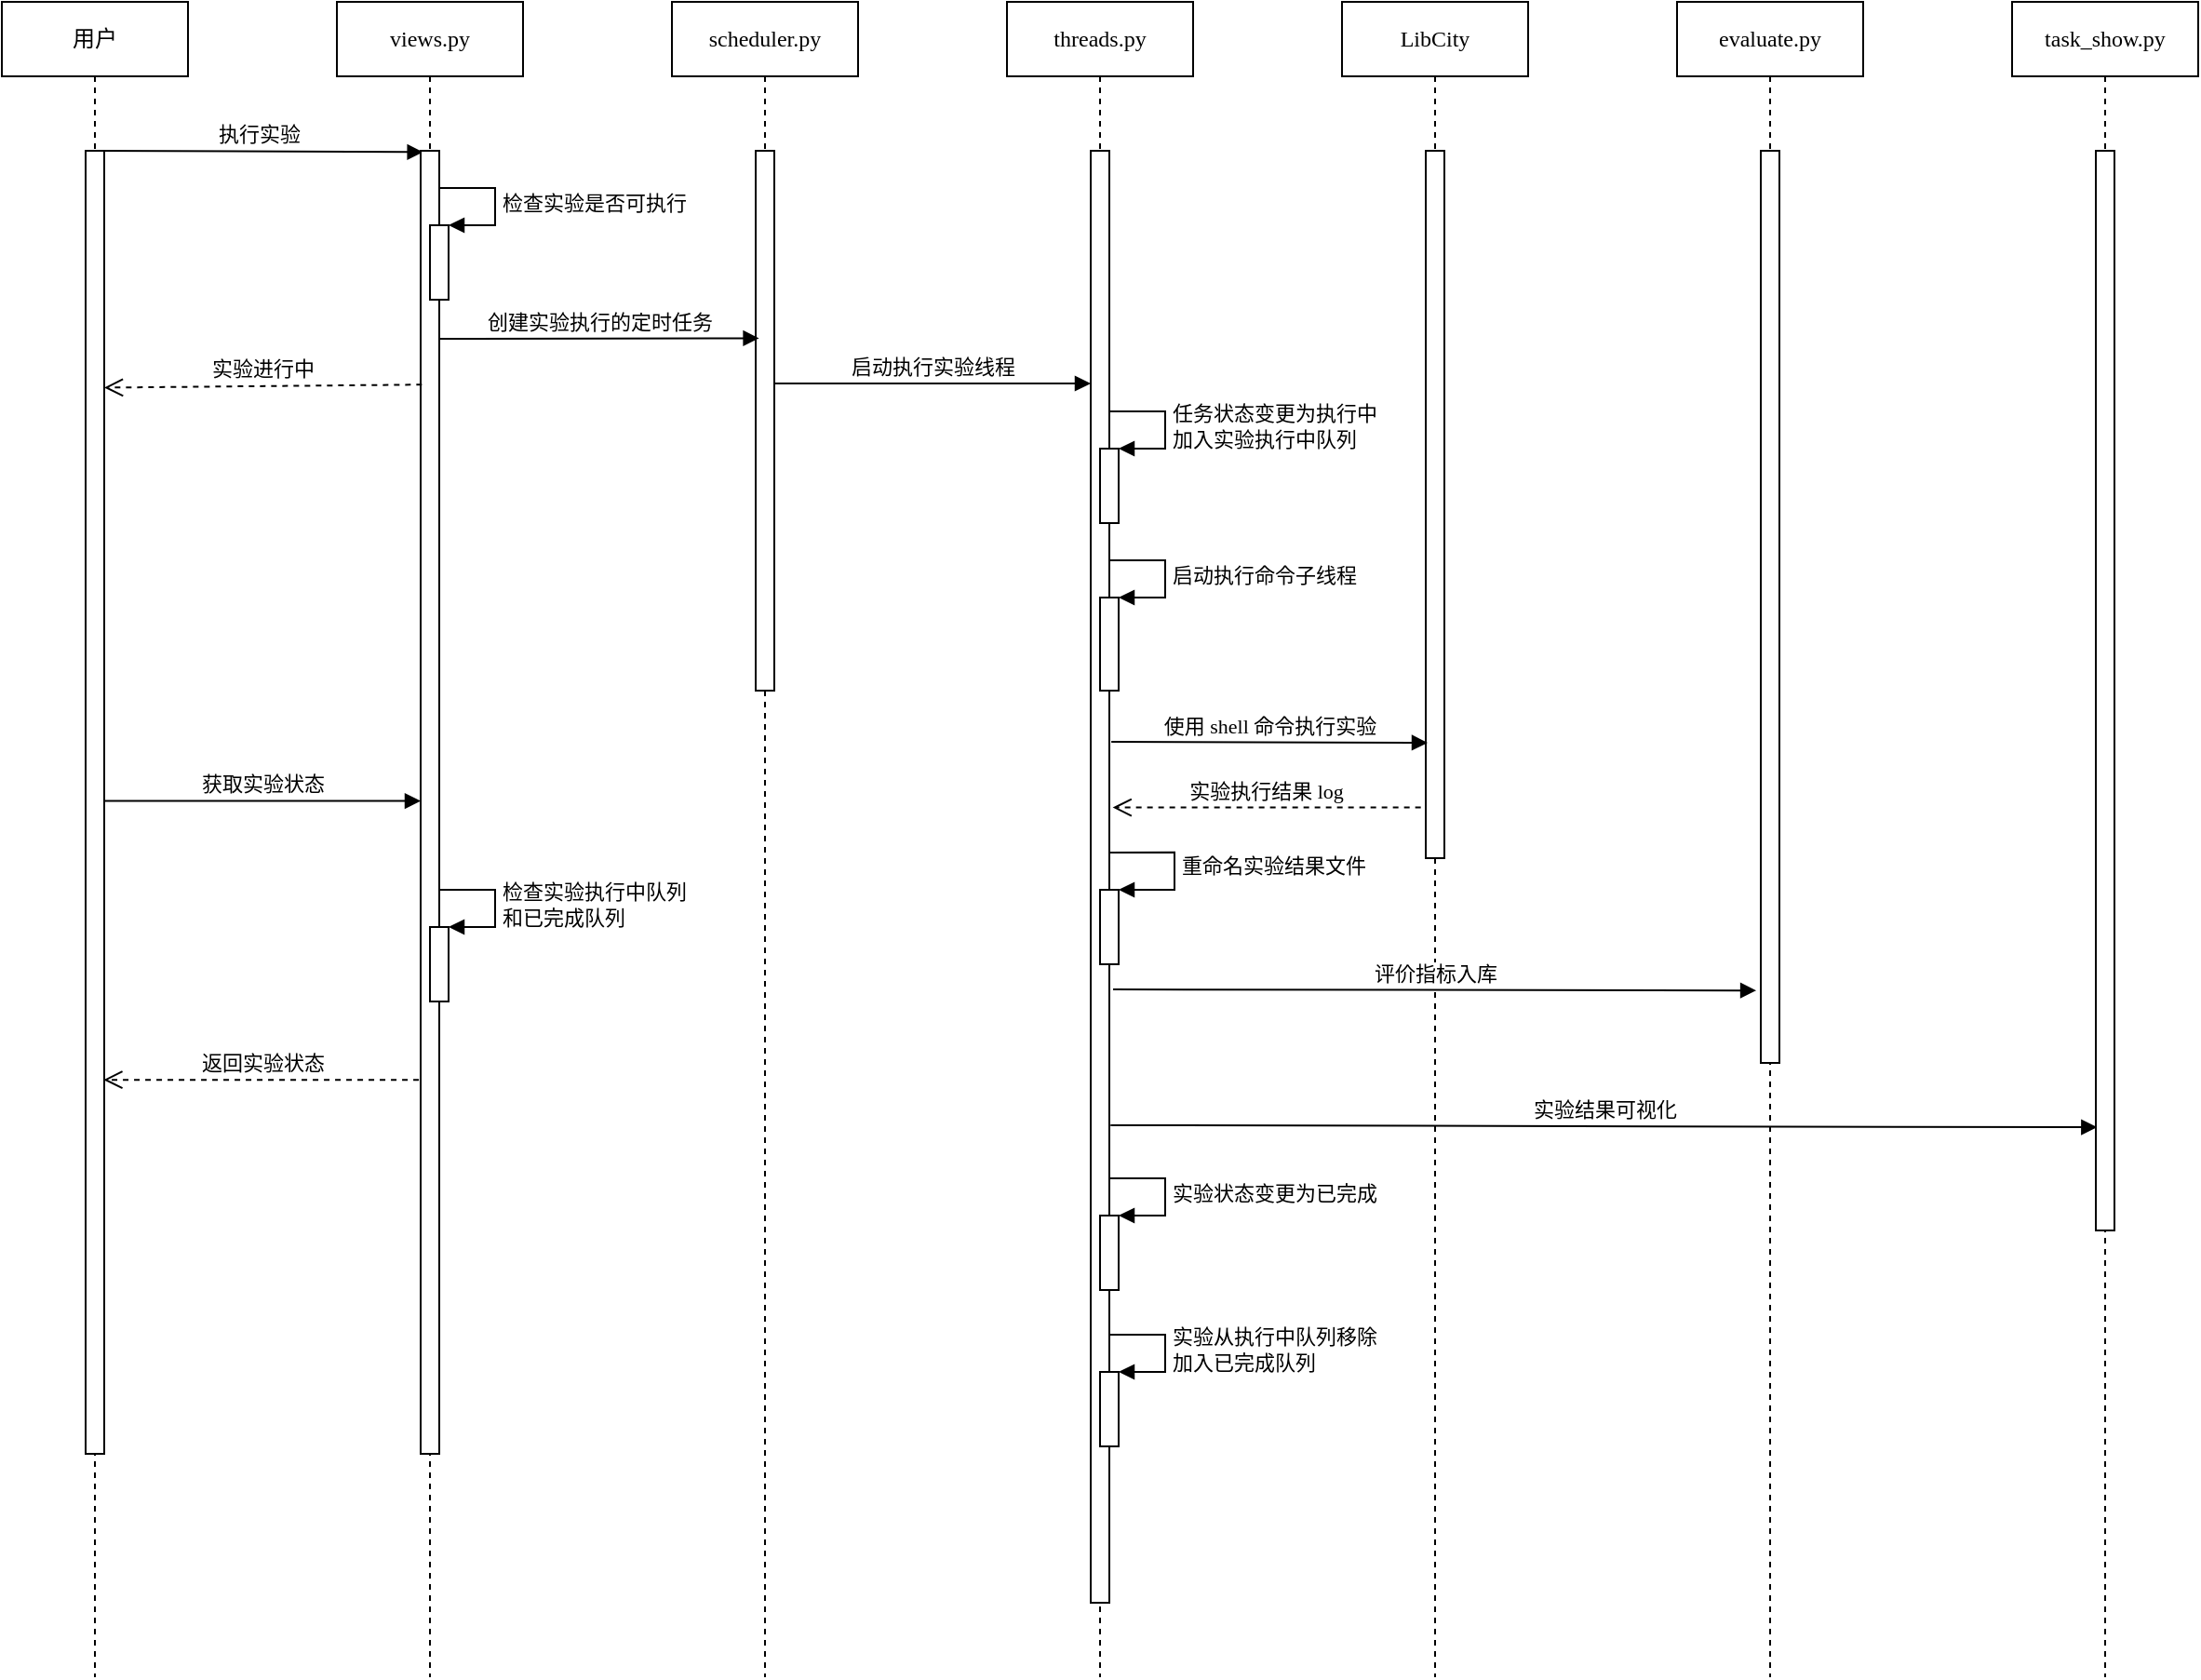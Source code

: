 <mxfile version="18.1.2" type="github">
  <diagram id="PCfnDLZK6HnBV_jckZQh" name="第 1 页">
    <mxGraphModel dx="1473" dy="827" grid="1" gridSize="10" guides="1" tooltips="1" connect="1" arrows="1" fold="1" page="1" pageScale="1" pageWidth="1654" pageHeight="2336" math="0" shadow="0">
      <root>
        <mxCell id="0" />
        <mxCell id="1" parent="0" />
        <mxCell id="72RtoMBZ0ZQ-LGSJFhhX-1" value="用户" style="shape=umlLifeline;perimeter=lifelinePerimeter;whiteSpace=wrap;html=1;container=1;collapsible=0;recursiveResize=0;outlineConnect=0;fontFamily=Comic Sans MS;" vertex="1" parent="1">
          <mxGeometry x="100" y="100" width="100" height="900" as="geometry" />
        </mxCell>
        <mxCell id="72RtoMBZ0ZQ-LGSJFhhX-2" value="" style="html=1;points=[];perimeter=orthogonalPerimeter;fontFamily=Comic Sans MS;" vertex="1" parent="72RtoMBZ0ZQ-LGSJFhhX-1">
          <mxGeometry x="45" y="80" width="10" height="700" as="geometry" />
        </mxCell>
        <mxCell id="72RtoMBZ0ZQ-LGSJFhhX-6" value="执行实验" style="html=1;verticalAlign=bottom;endArrow=block;rounded=0;fontFamily=Comic Sans MS;entryX=0.133;entryY=0.001;entryDx=0;entryDy=0;entryPerimeter=0;" edge="1" parent="72RtoMBZ0ZQ-LGSJFhhX-1" target="72RtoMBZ0ZQ-LGSJFhhX-4">
          <mxGeometry width="80" relative="1" as="geometry">
            <mxPoint x="50" y="80" as="sourcePoint" />
            <mxPoint x="220" y="80" as="targetPoint" />
          </mxGeometry>
        </mxCell>
        <mxCell id="72RtoMBZ0ZQ-LGSJFhhX-3" value="views.py" style="shape=umlLifeline;perimeter=lifelinePerimeter;whiteSpace=wrap;html=1;container=1;collapsible=0;recursiveResize=0;outlineConnect=0;fontFamily=Comic Sans MS;" vertex="1" parent="1">
          <mxGeometry x="280" y="100" width="100" height="900" as="geometry" />
        </mxCell>
        <mxCell id="72RtoMBZ0ZQ-LGSJFhhX-4" value="" style="html=1;points=[];perimeter=orthogonalPerimeter;fontFamily=Comic Sans MS;" vertex="1" parent="72RtoMBZ0ZQ-LGSJFhhX-3">
          <mxGeometry x="45" y="80" width="10" height="700" as="geometry" />
        </mxCell>
        <mxCell id="72RtoMBZ0ZQ-LGSJFhhX-24" value="" style="html=1;points=[];perimeter=orthogonalPerimeter;fontFamily=Comic Sans MS;" vertex="1" parent="72RtoMBZ0ZQ-LGSJFhhX-3">
          <mxGeometry x="50" y="120" width="10" height="40" as="geometry" />
        </mxCell>
        <mxCell id="72RtoMBZ0ZQ-LGSJFhhX-25" value="检查实验是否可执行" style="edgeStyle=orthogonalEdgeStyle;html=1;align=left;spacingLeft=2;endArrow=block;rounded=0;entryX=1;entryY=0;fontFamily=Comic Sans MS;" edge="1" target="72RtoMBZ0ZQ-LGSJFhhX-24" parent="72RtoMBZ0ZQ-LGSJFhhX-3">
          <mxGeometry relative="1" as="geometry">
            <mxPoint x="55" y="100" as="sourcePoint" />
            <Array as="points">
              <mxPoint x="85" y="100" />
            </Array>
          </mxGeometry>
        </mxCell>
        <mxCell id="72RtoMBZ0ZQ-LGSJFhhX-70" value="" style="html=1;points=[];perimeter=orthogonalPerimeter;fontFamily=Comic Sans MS;" vertex="1" parent="72RtoMBZ0ZQ-LGSJFhhX-3">
          <mxGeometry x="50" y="497" width="10" height="40" as="geometry" />
        </mxCell>
        <mxCell id="72RtoMBZ0ZQ-LGSJFhhX-71" value="检查实验执行中队列&lt;br&gt;和已完成队列" style="edgeStyle=orthogonalEdgeStyle;html=1;align=left;spacingLeft=2;endArrow=block;rounded=0;entryX=1;entryY=0;fontFamily=Comic Sans MS;" edge="1" target="72RtoMBZ0ZQ-LGSJFhhX-70" parent="72RtoMBZ0ZQ-LGSJFhhX-3">
          <mxGeometry relative="1" as="geometry">
            <mxPoint x="55" y="477" as="sourcePoint" />
            <Array as="points">
              <mxPoint x="85" y="477" />
            </Array>
          </mxGeometry>
        </mxCell>
        <mxCell id="72RtoMBZ0ZQ-LGSJFhhX-9" value="scheduler.py" style="shape=umlLifeline;perimeter=lifelinePerimeter;whiteSpace=wrap;html=1;container=1;collapsible=0;recursiveResize=0;outlineConnect=0;fontFamily=Comic Sans MS;" vertex="1" parent="1">
          <mxGeometry x="460" y="100" width="100" height="900" as="geometry" />
        </mxCell>
        <mxCell id="72RtoMBZ0ZQ-LGSJFhhX-10" value="" style="html=1;points=[];perimeter=orthogonalPerimeter;fontFamily=Comic Sans MS;" vertex="1" parent="72RtoMBZ0ZQ-LGSJFhhX-9">
          <mxGeometry x="45" y="80" width="10" height="290" as="geometry" />
        </mxCell>
        <mxCell id="72RtoMBZ0ZQ-LGSJFhhX-20" value="启动执行实验线程" style="html=1;verticalAlign=bottom;endArrow=block;rounded=0;fontFamily=Comic Sans MS;" edge="1" parent="72RtoMBZ0ZQ-LGSJFhhX-9">
          <mxGeometry width="80" relative="1" as="geometry">
            <mxPoint x="55" y="205" as="sourcePoint" />
            <mxPoint x="225" y="205" as="targetPoint" />
          </mxGeometry>
        </mxCell>
        <mxCell id="72RtoMBZ0ZQ-LGSJFhhX-12" value="threads.py" style="shape=umlLifeline;perimeter=lifelinePerimeter;whiteSpace=wrap;html=1;container=1;collapsible=0;recursiveResize=0;outlineConnect=0;fontFamily=Comic Sans MS;" vertex="1" parent="1">
          <mxGeometry x="640" y="100" width="100" height="900" as="geometry" />
        </mxCell>
        <mxCell id="72RtoMBZ0ZQ-LGSJFhhX-13" value="" style="html=1;points=[];perimeter=orthogonalPerimeter;fontFamily=Comic Sans MS;" vertex="1" parent="72RtoMBZ0ZQ-LGSJFhhX-12">
          <mxGeometry x="45" y="80" width="10" height="780" as="geometry" />
        </mxCell>
        <mxCell id="72RtoMBZ0ZQ-LGSJFhhX-29" value="" style="html=1;points=[];perimeter=orthogonalPerimeter;fontFamily=Comic Sans MS;" vertex="1" parent="72RtoMBZ0ZQ-LGSJFhhX-12">
          <mxGeometry x="50" y="240" width="10" height="40" as="geometry" />
        </mxCell>
        <mxCell id="72RtoMBZ0ZQ-LGSJFhhX-30" value="任务状态变更为执行中&lt;br&gt;加入实验执行中队列" style="edgeStyle=orthogonalEdgeStyle;html=1;align=left;spacingLeft=2;endArrow=block;rounded=0;entryX=1;entryY=0;fontFamily=Comic Sans MS;" edge="1" target="72RtoMBZ0ZQ-LGSJFhhX-29" parent="72RtoMBZ0ZQ-LGSJFhhX-12">
          <mxGeometry relative="1" as="geometry">
            <mxPoint x="55" y="220" as="sourcePoint" />
            <Array as="points">
              <mxPoint x="85" y="220" />
            </Array>
          </mxGeometry>
        </mxCell>
        <mxCell id="72RtoMBZ0ZQ-LGSJFhhX-31" value="" style="html=1;points=[];perimeter=orthogonalPerimeter;fontFamily=Comic Sans MS;" vertex="1" parent="72RtoMBZ0ZQ-LGSJFhhX-12">
          <mxGeometry x="50" y="320" width="10" height="50" as="geometry" />
        </mxCell>
        <mxCell id="72RtoMBZ0ZQ-LGSJFhhX-32" value="启动执行命令子线程" style="edgeStyle=orthogonalEdgeStyle;html=1;align=left;spacingLeft=2;endArrow=block;rounded=0;entryX=1;entryY=0;fontFamily=Comic Sans MS;" edge="1" target="72RtoMBZ0ZQ-LGSJFhhX-31" parent="72RtoMBZ0ZQ-LGSJFhhX-12">
          <mxGeometry relative="1" as="geometry">
            <mxPoint x="55" y="300" as="sourcePoint" />
            <Array as="points">
              <mxPoint x="85" y="300" />
            </Array>
          </mxGeometry>
        </mxCell>
        <mxCell id="72RtoMBZ0ZQ-LGSJFhhX-39" value="" style="html=1;points=[];perimeter=orthogonalPerimeter;fontFamily=Comic Sans MS;" vertex="1" parent="72RtoMBZ0ZQ-LGSJFhhX-12">
          <mxGeometry x="50" y="477" width="10" height="40" as="geometry" />
        </mxCell>
        <mxCell id="72RtoMBZ0ZQ-LGSJFhhX-40" value="重命名实验结果文件" style="edgeStyle=orthogonalEdgeStyle;html=1;align=left;spacingLeft=2;endArrow=block;rounded=0;entryX=1;entryY=0;fontFamily=Comic Sans MS;exitX=0.952;exitY=0.611;exitDx=0;exitDy=0;exitPerimeter=0;" edge="1" target="72RtoMBZ0ZQ-LGSJFhhX-39" parent="72RtoMBZ0ZQ-LGSJFhhX-12">
          <mxGeometry relative="1" as="geometry">
            <mxPoint x="54.52" y="456.94" as="sourcePoint" />
            <Array as="points">
              <mxPoint x="90" y="457" />
              <mxPoint x="90" y="477" />
            </Array>
          </mxGeometry>
        </mxCell>
        <mxCell id="72RtoMBZ0ZQ-LGSJFhhX-63" value="" style="html=1;points=[];perimeter=orthogonalPerimeter;fontFamily=Comic Sans MS;" vertex="1" parent="72RtoMBZ0ZQ-LGSJFhhX-12">
          <mxGeometry x="50" y="652" width="10" height="40" as="geometry" />
        </mxCell>
        <mxCell id="72RtoMBZ0ZQ-LGSJFhhX-64" value="实验状态变更为已完成&lt;br&gt;" style="edgeStyle=orthogonalEdgeStyle;html=1;align=left;spacingLeft=2;endArrow=block;rounded=0;entryX=1;entryY=0;fontFamily=Comic Sans MS;" edge="1" target="72RtoMBZ0ZQ-LGSJFhhX-63" parent="72RtoMBZ0ZQ-LGSJFhhX-12">
          <mxGeometry relative="1" as="geometry">
            <mxPoint x="55" y="632" as="sourcePoint" />
            <Array as="points">
              <mxPoint x="85" y="632" />
            </Array>
          </mxGeometry>
        </mxCell>
        <mxCell id="72RtoMBZ0ZQ-LGSJFhhX-67" value="" style="html=1;points=[];perimeter=orthogonalPerimeter;fontFamily=Comic Sans MS;" vertex="1" parent="72RtoMBZ0ZQ-LGSJFhhX-12">
          <mxGeometry x="50" y="736" width="10" height="40" as="geometry" />
        </mxCell>
        <mxCell id="72RtoMBZ0ZQ-LGSJFhhX-68" value="实验从执行中队列移除&lt;br&gt;加入已完成队列" style="edgeStyle=orthogonalEdgeStyle;html=1;align=left;spacingLeft=2;endArrow=block;rounded=0;entryX=1;entryY=0;fontFamily=Comic Sans MS;" edge="1" target="72RtoMBZ0ZQ-LGSJFhhX-67" parent="72RtoMBZ0ZQ-LGSJFhhX-12">
          <mxGeometry relative="1" as="geometry">
            <mxPoint x="55" y="716" as="sourcePoint" />
            <Array as="points">
              <mxPoint x="85" y="716" />
            </Array>
          </mxGeometry>
        </mxCell>
        <mxCell id="72RtoMBZ0ZQ-LGSJFhhX-15" value="LibCity" style="shape=umlLifeline;perimeter=lifelinePerimeter;whiteSpace=wrap;html=1;container=1;collapsible=0;recursiveResize=0;outlineConnect=0;fontFamily=Comic Sans MS;" vertex="1" parent="1">
          <mxGeometry x="820" y="100" width="100" height="900" as="geometry" />
        </mxCell>
        <mxCell id="72RtoMBZ0ZQ-LGSJFhhX-16" value="" style="html=1;points=[];perimeter=orthogonalPerimeter;fontFamily=Comic Sans MS;" vertex="1" parent="72RtoMBZ0ZQ-LGSJFhhX-15">
          <mxGeometry x="45" y="80" width="10" height="380" as="geometry" />
        </mxCell>
        <mxCell id="72RtoMBZ0ZQ-LGSJFhhX-18" value="创建实验执行的定时任务" style="html=1;verticalAlign=bottom;endArrow=block;rounded=0;entryX=0.18;entryY=0.31;entryDx=0;entryDy=0;entryPerimeter=0;fontFamily=Comic Sans MS;" edge="1" parent="1">
          <mxGeometry width="80" relative="1" as="geometry">
            <mxPoint x="335" y="281" as="sourcePoint" />
            <mxPoint x="506.8" y="280.7" as="targetPoint" />
          </mxGeometry>
        </mxCell>
        <mxCell id="72RtoMBZ0ZQ-LGSJFhhX-21" value="使用 shell 命令执行实验" style="html=1;verticalAlign=bottom;endArrow=block;rounded=0;fontFamily=Comic Sans MS;exitX=1.105;exitY=0.638;exitDx=0;exitDy=0;exitPerimeter=0;" edge="1" parent="1">
          <mxGeometry width="80" relative="1" as="geometry">
            <mxPoint x="696.05" y="497.52" as="sourcePoint" />
            <mxPoint x="866" y="498" as="targetPoint" />
          </mxGeometry>
        </mxCell>
        <mxCell id="72RtoMBZ0ZQ-LGSJFhhX-26" value="实验执行结果 log" style="html=1;verticalAlign=bottom;endArrow=open;dashed=1;endSize=8;rounded=0;fontFamily=Comic Sans MS;exitX=-0.267;exitY=0.64;exitDx=0;exitDy=0;exitPerimeter=0;entryX=1.181;entryY=0.72;entryDx=0;entryDy=0;entryPerimeter=0;" edge="1" parent="1">
          <mxGeometry relative="1" as="geometry">
            <mxPoint x="862.33" y="532.8" as="sourcePoint" />
            <mxPoint x="696.81" y="532.8" as="targetPoint" />
          </mxGeometry>
        </mxCell>
        <mxCell id="72RtoMBZ0ZQ-LGSJFhhX-47" value="实验进行中" style="html=1;verticalAlign=bottom;endArrow=open;dashed=1;endSize=8;rounded=0;fontFamily=Comic Sans MS;entryX=1;entryY=0.256;entryDx=0;entryDy=0;entryPerimeter=0;exitX=0.067;exitY=0.253;exitDx=0;exitDy=0;exitPerimeter=0;" edge="1" parent="1">
          <mxGeometry relative="1" as="geometry">
            <mxPoint x="325.67" y="305.62" as="sourcePoint" />
            <mxPoint x="155" y="307.24" as="targetPoint" />
            <Array as="points" />
          </mxGeometry>
        </mxCell>
        <mxCell id="72RtoMBZ0ZQ-LGSJFhhX-52" value="evaluate.py" style="shape=umlLifeline;perimeter=lifelinePerimeter;whiteSpace=wrap;html=1;container=1;collapsible=0;recursiveResize=0;outlineConnect=0;fontFamily=Comic Sans MS;" vertex="1" parent="1">
          <mxGeometry x="1000" y="100" width="100" height="900" as="geometry" />
        </mxCell>
        <mxCell id="72RtoMBZ0ZQ-LGSJFhhX-53" value="" style="html=1;points=[];perimeter=orthogonalPerimeter;fontFamily=Comic Sans MS;" vertex="1" parent="72RtoMBZ0ZQ-LGSJFhhX-52">
          <mxGeometry x="45" y="80" width="10" height="490" as="geometry" />
        </mxCell>
        <mxCell id="72RtoMBZ0ZQ-LGSJFhhX-55" value="评价指标入库" style="html=1;verticalAlign=bottom;endArrow=block;rounded=0;fontFamily=Comic Sans MS;exitX=1.2;exitY=0.851;exitDx=0;exitDy=0;exitPerimeter=0;entryX=-0.246;entryY=0.852;entryDx=0;entryDy=0;entryPerimeter=0;" edge="1" parent="1">
          <mxGeometry width="80" relative="1" as="geometry">
            <mxPoint x="697" y="630.54" as="sourcePoint" />
            <mxPoint x="1042.54" y="631.08" as="targetPoint" />
          </mxGeometry>
        </mxCell>
        <mxCell id="72RtoMBZ0ZQ-LGSJFhhX-56" value="task_show.py" style="shape=umlLifeline;perimeter=lifelinePerimeter;whiteSpace=wrap;html=1;container=1;collapsible=0;recursiveResize=0;outlineConnect=0;fontFamily=Comic Sans MS;" vertex="1" parent="1">
          <mxGeometry x="1180" y="100" width="100" height="900" as="geometry" />
        </mxCell>
        <mxCell id="72RtoMBZ0ZQ-LGSJFhhX-57" value="" style="html=1;points=[];perimeter=orthogonalPerimeter;fontFamily=Comic Sans MS;" vertex="1" parent="72RtoMBZ0ZQ-LGSJFhhX-56">
          <mxGeometry x="45" y="80" width="10" height="580" as="geometry" />
        </mxCell>
        <mxCell id="72RtoMBZ0ZQ-LGSJFhhX-60" value="实验结果可视化" style="html=1;verticalAlign=bottom;endArrow=block;rounded=0;fontFamily=Comic Sans MS;entryX=0.067;entryY=0.932;entryDx=0;entryDy=0;entryPerimeter=0;exitX=1.067;exitY=0.729;exitDx=0;exitDy=0;exitPerimeter=0;" edge="1" parent="1">
          <mxGeometry width="80" relative="1" as="geometry">
            <mxPoint x="695.67" y="703.46" as="sourcePoint" />
            <mxPoint x="1225.67" y="704.56" as="targetPoint" />
          </mxGeometry>
        </mxCell>
        <mxCell id="72RtoMBZ0ZQ-LGSJFhhX-69" value="获取实验状态" style="html=1;verticalAlign=bottom;endArrow=block;rounded=0;fontFamily=Comic Sans MS;entryX=0;entryY=0.499;entryDx=0;entryDy=0;entryPerimeter=0;" edge="1" parent="1" source="72RtoMBZ0ZQ-LGSJFhhX-2" target="72RtoMBZ0ZQ-LGSJFhhX-4">
          <mxGeometry width="80" relative="1" as="geometry">
            <mxPoint x="160" y="700" as="sourcePoint" />
            <mxPoint x="320" y="530" as="targetPoint" />
          </mxGeometry>
        </mxCell>
        <mxCell id="72RtoMBZ0ZQ-LGSJFhhX-72" value="返回实验状态" style="html=1;verticalAlign=bottom;endArrow=open;dashed=1;endSize=8;rounded=0;fontFamily=Comic Sans MS;exitX=-0.097;exitY=0.713;exitDx=0;exitDy=0;exitPerimeter=0;entryX=0.966;entryY=0.713;entryDx=0;entryDy=0;entryPerimeter=0;" edge="1" parent="1" source="72RtoMBZ0ZQ-LGSJFhhX-4" target="72RtoMBZ0ZQ-LGSJFhhX-2">
          <mxGeometry relative="1" as="geometry">
            <mxPoint x="320" y="680" as="sourcePoint" />
            <mxPoint x="160" y="679" as="targetPoint" />
          </mxGeometry>
        </mxCell>
      </root>
    </mxGraphModel>
  </diagram>
</mxfile>
